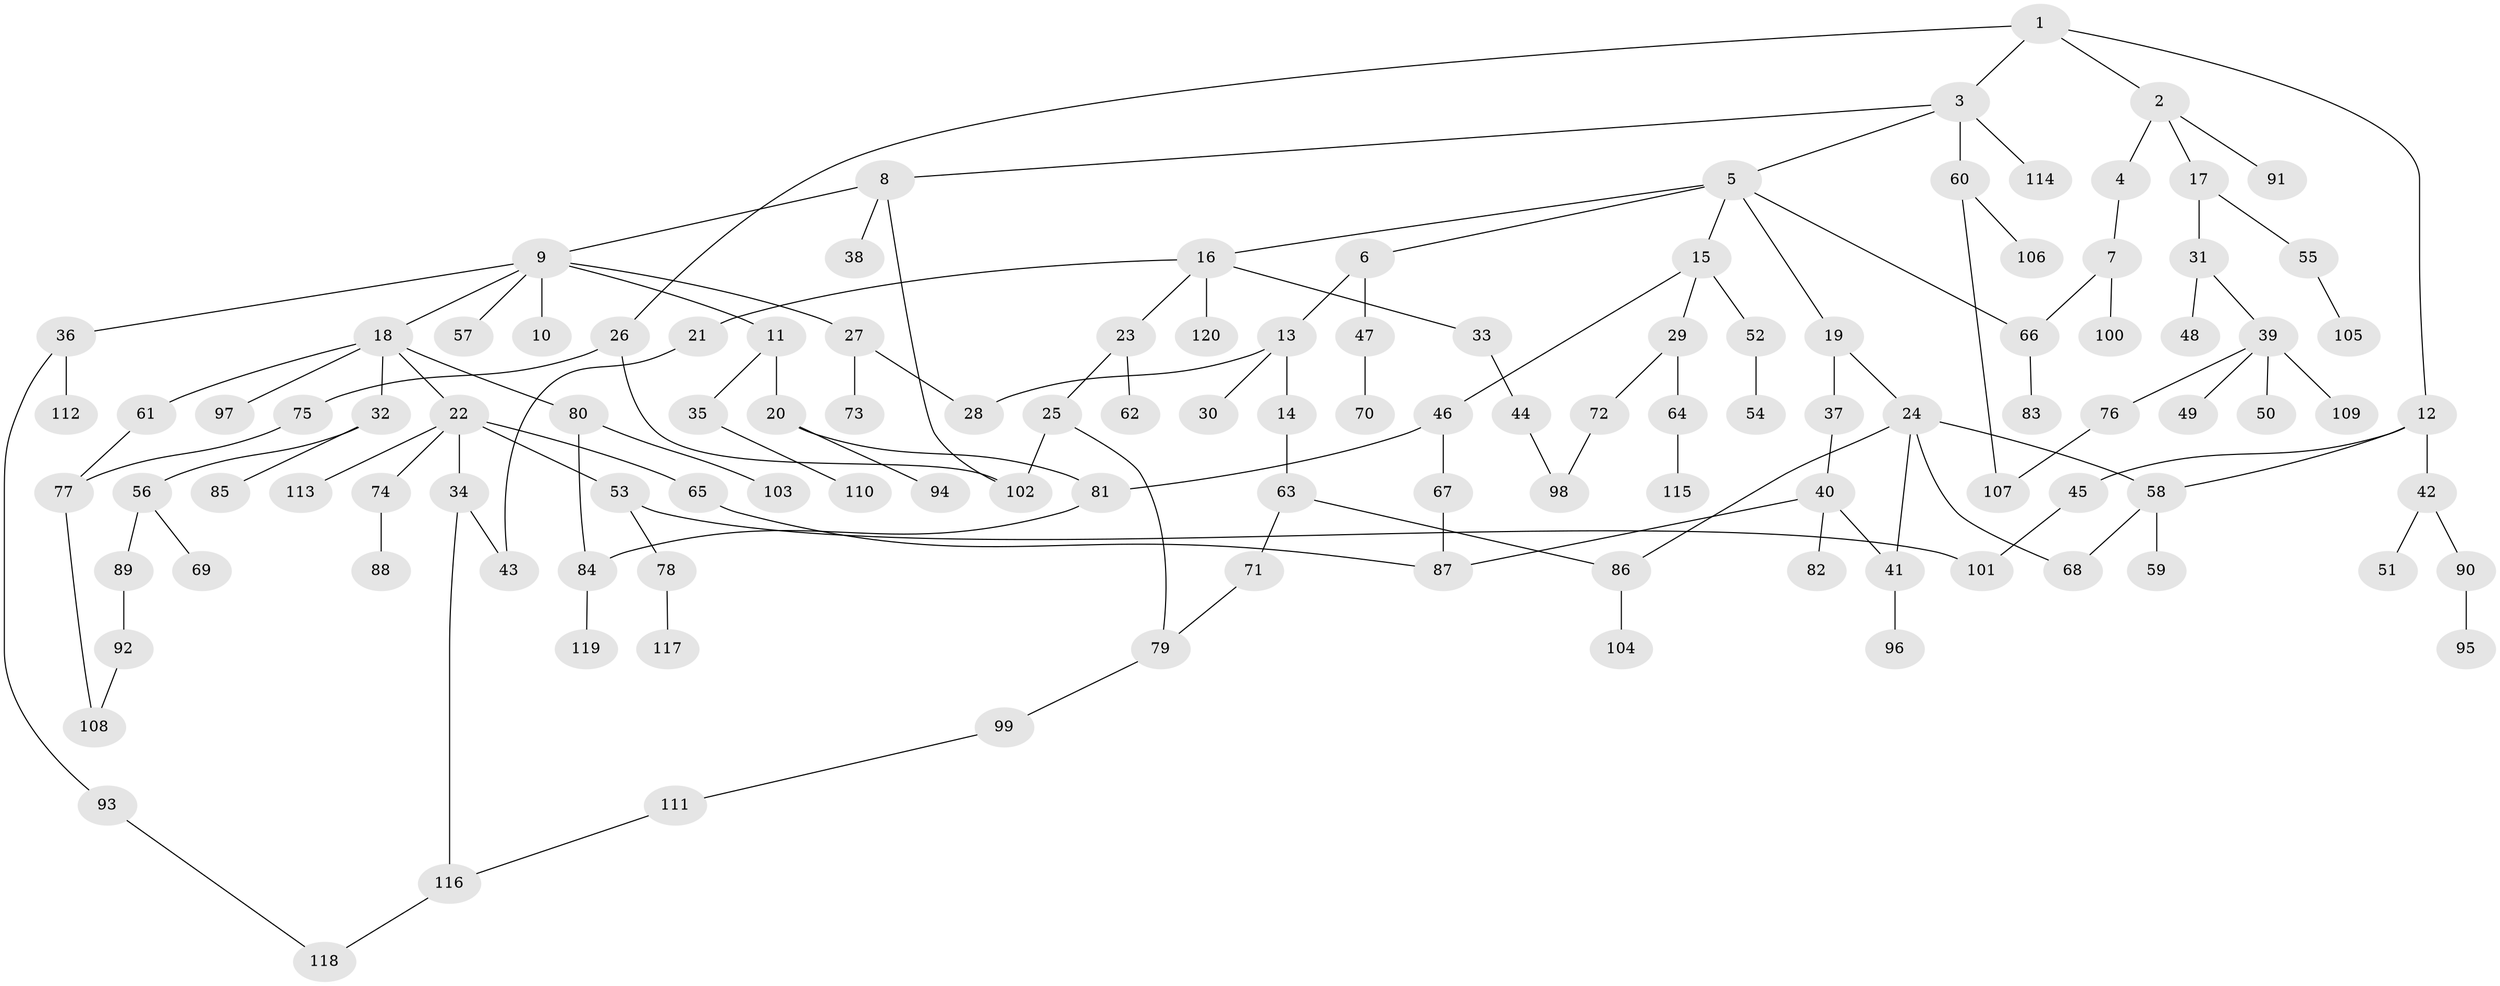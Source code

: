 // coarse degree distribution, {6: 0.020833333333333332, 2: 0.375, 4: 0.14583333333333334, 7: 0.020833333333333332, 5: 0.08333333333333333, 3: 0.1875, 1: 0.16666666666666666}
// Generated by graph-tools (version 1.1) at 2025/48/03/04/25 22:48:40]
// undirected, 120 vertices, 140 edges
graph export_dot {
  node [color=gray90,style=filled];
  1;
  2;
  3;
  4;
  5;
  6;
  7;
  8;
  9;
  10;
  11;
  12;
  13;
  14;
  15;
  16;
  17;
  18;
  19;
  20;
  21;
  22;
  23;
  24;
  25;
  26;
  27;
  28;
  29;
  30;
  31;
  32;
  33;
  34;
  35;
  36;
  37;
  38;
  39;
  40;
  41;
  42;
  43;
  44;
  45;
  46;
  47;
  48;
  49;
  50;
  51;
  52;
  53;
  54;
  55;
  56;
  57;
  58;
  59;
  60;
  61;
  62;
  63;
  64;
  65;
  66;
  67;
  68;
  69;
  70;
  71;
  72;
  73;
  74;
  75;
  76;
  77;
  78;
  79;
  80;
  81;
  82;
  83;
  84;
  85;
  86;
  87;
  88;
  89;
  90;
  91;
  92;
  93;
  94;
  95;
  96;
  97;
  98;
  99;
  100;
  101;
  102;
  103;
  104;
  105;
  106;
  107;
  108;
  109;
  110;
  111;
  112;
  113;
  114;
  115;
  116;
  117;
  118;
  119;
  120;
  1 -- 2;
  1 -- 3;
  1 -- 12;
  1 -- 26;
  2 -- 4;
  2 -- 17;
  2 -- 91;
  3 -- 5;
  3 -- 8;
  3 -- 60;
  3 -- 114;
  4 -- 7;
  5 -- 6;
  5 -- 15;
  5 -- 16;
  5 -- 19;
  5 -- 66;
  6 -- 13;
  6 -- 47;
  7 -- 100;
  7 -- 66;
  8 -- 9;
  8 -- 38;
  8 -- 102;
  9 -- 10;
  9 -- 11;
  9 -- 18;
  9 -- 27;
  9 -- 36;
  9 -- 57;
  11 -- 20;
  11 -- 35;
  12 -- 42;
  12 -- 45;
  12 -- 58;
  13 -- 14;
  13 -- 30;
  13 -- 28;
  14 -- 63;
  15 -- 29;
  15 -- 46;
  15 -- 52;
  16 -- 21;
  16 -- 23;
  16 -- 33;
  16 -- 120;
  17 -- 31;
  17 -- 55;
  18 -- 22;
  18 -- 32;
  18 -- 61;
  18 -- 80;
  18 -- 97;
  19 -- 24;
  19 -- 37;
  20 -- 81;
  20 -- 94;
  21 -- 43;
  22 -- 34;
  22 -- 53;
  22 -- 65;
  22 -- 74;
  22 -- 113;
  23 -- 25;
  23 -- 62;
  24 -- 58;
  24 -- 68;
  24 -- 86;
  24 -- 41;
  25 -- 79;
  25 -- 102;
  26 -- 75;
  26 -- 102;
  27 -- 28;
  27 -- 73;
  29 -- 64;
  29 -- 72;
  31 -- 39;
  31 -- 48;
  32 -- 56;
  32 -- 85;
  33 -- 44;
  34 -- 43;
  34 -- 116;
  35 -- 110;
  36 -- 93;
  36 -- 112;
  37 -- 40;
  39 -- 49;
  39 -- 50;
  39 -- 76;
  39 -- 109;
  40 -- 41;
  40 -- 82;
  40 -- 87;
  41 -- 96;
  42 -- 51;
  42 -- 90;
  44 -- 98;
  45 -- 101;
  46 -- 67;
  46 -- 81;
  47 -- 70;
  52 -- 54;
  53 -- 78;
  53 -- 101;
  55 -- 105;
  56 -- 69;
  56 -- 89;
  58 -- 59;
  58 -- 68;
  60 -- 106;
  60 -- 107;
  61 -- 77;
  63 -- 71;
  63 -- 86;
  64 -- 115;
  65 -- 87;
  66 -- 83;
  67 -- 87;
  71 -- 79;
  72 -- 98;
  74 -- 88;
  75 -- 77;
  76 -- 107;
  77 -- 108;
  78 -- 117;
  79 -- 99;
  80 -- 84;
  80 -- 103;
  81 -- 84;
  84 -- 119;
  86 -- 104;
  89 -- 92;
  90 -- 95;
  92 -- 108;
  93 -- 118;
  99 -- 111;
  111 -- 116;
  116 -- 118;
}
